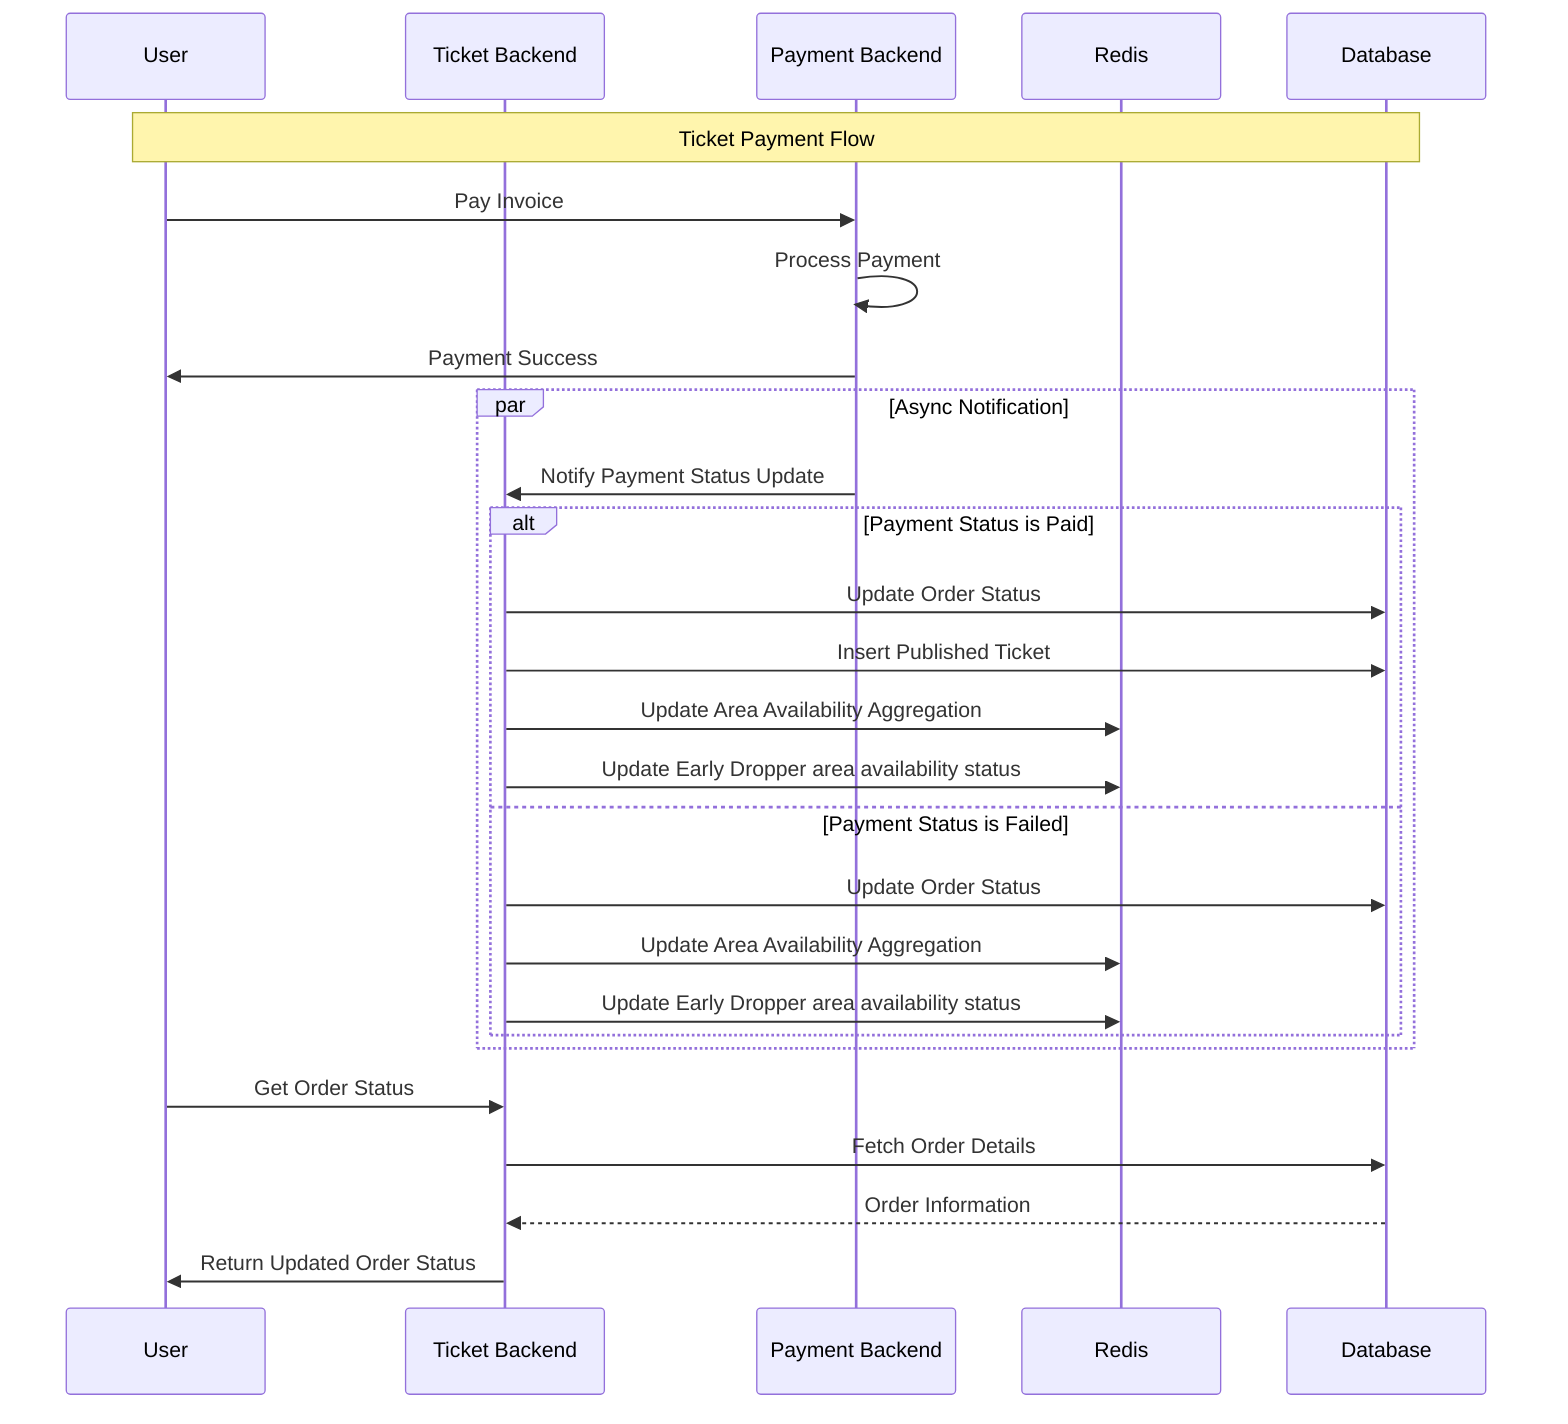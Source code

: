 sequenceDiagram
    participant User
    participant TicketBackend as Ticket Backend
    participant PaymentBackend as Payment Backend
    participant Redis
    participant Database as Database

    Note over User, Database: Ticket Payment Flow
    
    User->>PaymentBackend: Pay Invoice
    PaymentBackend->>PaymentBackend: Process Payment
    PaymentBackend->>User: Payment Success
    
    par Async Notification
        PaymentBackend->>TicketBackend: Notify Payment Status Update
        alt Payment Status is Paid
            TicketBackend->>Database: Update Order Status
            TicketBackend->>Database: Insert Published Ticket
            TicketBackend->>Redis: Update Area Availability Aggregation
            TicketBackend->>Redis: Update Early Dropper area availability status
        else Payment Status is Failed
            TicketBackend->>Database: Update Order Status
            TicketBackend->>Redis: Update Area Availability Aggregation
            TicketBackend->>Redis: Update Early Dropper area availability status
        end
    end
    
    User->>TicketBackend: Get Order Status
    TicketBackend->>Database: Fetch Order Details
    Database-->>TicketBackend: Order Information
    TicketBackend->>User: Return Updated Order Status